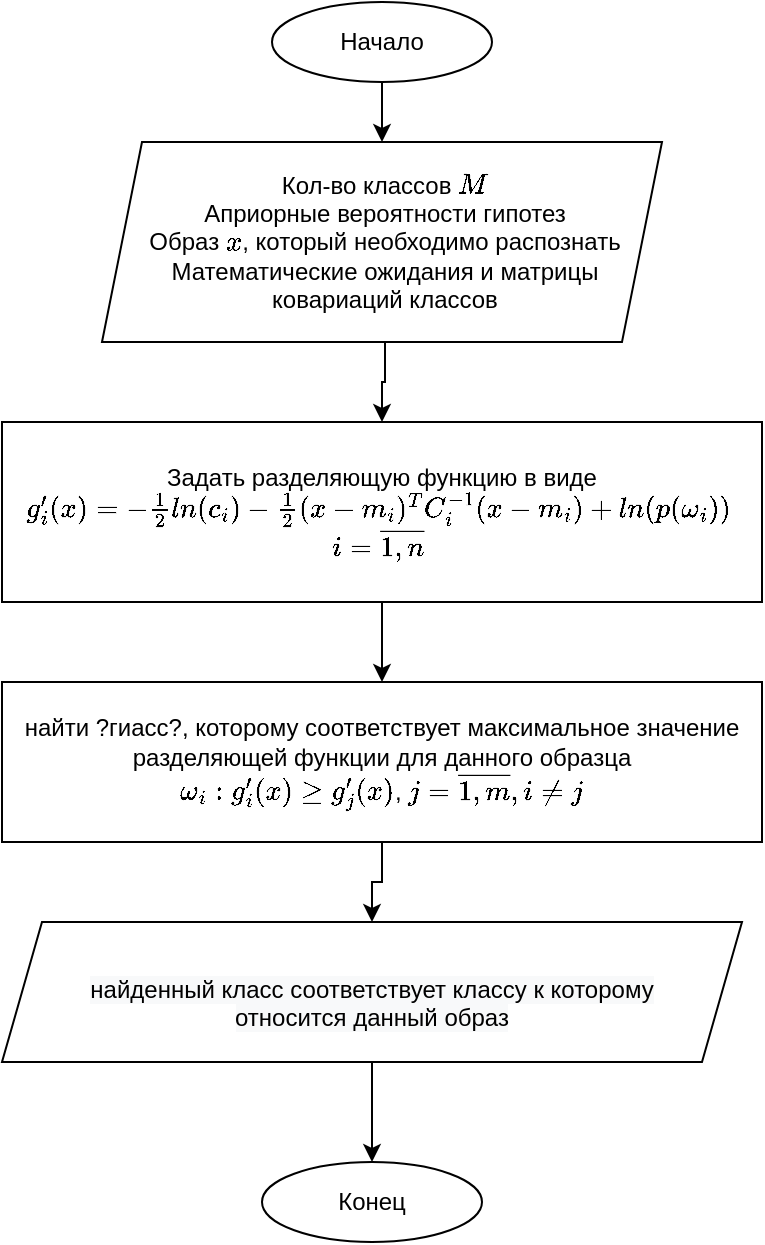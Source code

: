 <mxfile version="16.1.4" type="device"><diagram id="B98Myi7qIVIVGV0O9Yf8" name="Page-1"><mxGraphModel dx="1887" dy="1053" grid="1" gridSize="10" guides="1" tooltips="1" connect="1" arrows="1" fold="1" page="1" pageScale="1" pageWidth="827" pageHeight="1169" background="#ffffff" math="1" shadow="0"><root><mxCell id="0"/><mxCell id="1" parent="0"/><mxCell id="huDF47PdF3qLj8TZO268-3" style="edgeStyle=orthogonalEdgeStyle;rounded=0;orthogonalLoop=1;jettySize=auto;html=1;" edge="1" parent="1" source="huDF47PdF3qLj8TZO268-2" target="huDF47PdF3qLj8TZO268-4"><mxGeometry relative="1" as="geometry"><mxPoint x="386" y="220" as="targetPoint"/></mxGeometry></mxCell><mxCell id="huDF47PdF3qLj8TZO268-2" value="Начало" style="ellipse;whiteSpace=wrap;html=1;" vertex="1" parent="1"><mxGeometry x="325" y="20" width="110" height="40" as="geometry"/></mxCell><mxCell id="huDF47PdF3qLj8TZO268-9" value="" style="group" vertex="1" connectable="0" parent="1"><mxGeometry x="240" y="90" width="280" height="100" as="geometry"/></mxCell><mxCell id="huDF47PdF3qLj8TZO268-4" value="" style="shape=parallelogram;perimeter=parallelogramPerimeter;whiteSpace=wrap;html=1;fixedSize=1;perimeterSpacing=0;align=center;" vertex="1" parent="huDF47PdF3qLj8TZO268-9"><mxGeometry width="280" height="100" as="geometry"/></mxCell><mxCell id="huDF47PdF3qLj8TZO268-8" value="Кол-во классов \( M \)&lt;br&gt;&lt;div&gt;Априорные вероятности гипотез&lt;/div&gt;Образ \( x \), который необходимо распознать&lt;br&gt;Математические ожидания и матрицы ковариаций классов" style="text;html=1;strokeColor=none;fillColor=none;align=center;verticalAlign=middle;whiteSpace=wrap;rounded=0;" vertex="1" parent="huDF47PdF3qLj8TZO268-9"><mxGeometry x="20" width="243.03" height="100" as="geometry"/></mxCell><mxCell id="huDF47PdF3qLj8TZO268-14" style="edgeStyle=orthogonalEdgeStyle;rounded=0;orthogonalLoop=1;jettySize=auto;html=1;" edge="1" parent="1" source="huDF47PdF3qLj8TZO268-10" target="huDF47PdF3qLj8TZO268-12"><mxGeometry relative="1" as="geometry"/></mxCell><mxCell id="huDF47PdF3qLj8TZO268-10" value="Задать разделяющую функцию в виде&lt;br&gt;\( g'_i(x) = -\frac{1}{2} ln(c_i) - \frac{1}{2} (x-m_i)^T C_i^{-1} (x-m_i) + ln(p(\omega_i)) \)&amp;nbsp;&lt;br&gt;\( i = \overline{1,n} \)&amp;nbsp;" style="rounded=0;whiteSpace=wrap;html=1;" vertex="1" parent="1"><mxGeometry x="190" y="230" width="380" height="90" as="geometry"/></mxCell><mxCell id="huDF47PdF3qLj8TZO268-11" style="edgeStyle=orthogonalEdgeStyle;rounded=0;orthogonalLoop=1;jettySize=auto;html=1;" edge="1" parent="1" source="huDF47PdF3qLj8TZO268-8" target="huDF47PdF3qLj8TZO268-10"><mxGeometry relative="1" as="geometry"/></mxCell><mxCell id="huDF47PdF3qLj8TZO268-15" style="edgeStyle=orthogonalEdgeStyle;rounded=0;orthogonalLoop=1;jettySize=auto;html=1;" edge="1" parent="1" source="huDF47PdF3qLj8TZO268-12" target="huDF47PdF3qLj8TZO268-13"><mxGeometry relative="1" as="geometry"/></mxCell><mxCell id="huDF47PdF3qLj8TZO268-12" value="найти ?гиасс?, которому соответствует максимальное значение разделяющей функции для данного образца&lt;br&gt;\( \omega_i : g'_i (x) \geq g'_j (x) \), \( j= \overline{1,m} , i \neq j \)" style="rounded=0;whiteSpace=wrap;html=1;" vertex="1" parent="1"><mxGeometry x="190" y="360" width="380" height="80" as="geometry"/></mxCell><mxCell id="huDF47PdF3qLj8TZO268-17" style="edgeStyle=orthogonalEdgeStyle;rounded=0;orthogonalLoop=1;jettySize=auto;html=1;" edge="1" parent="1" source="huDF47PdF3qLj8TZO268-13" target="huDF47PdF3qLj8TZO268-16"><mxGeometry relative="1" as="geometry"/></mxCell><mxCell id="huDF47PdF3qLj8TZO268-13" value="" style="shape=parallelogram;perimeter=parallelogramPerimeter;whiteSpace=wrap;html=1;fixedSize=1;" vertex="1" parent="1"><mxGeometry x="190" y="480" width="370" height="70" as="geometry"/></mxCell><mxCell id="huDF47PdF3qLj8TZO268-16" value="Конец" style="ellipse;whiteSpace=wrap;html=1;" vertex="1" parent="1"><mxGeometry x="320" y="600" width="110" height="40" as="geometry"/></mxCell><mxCell id="huDF47PdF3qLj8TZO268-18" value="&lt;span style=&quot;color: rgb(0 , 0 , 0) ; font-family: &amp;#34;helvetica&amp;#34; ; font-size: 12px ; font-style: normal ; font-weight: 400 ; letter-spacing: normal ; text-indent: 0px ; text-transform: none ; word-spacing: 0px ; background-color: rgb(248 , 249 , 250) ; display: inline ; float: none&quot;&gt;найденный класс соответствует классу к которому относится данный образ&lt;/span&gt;" style="text;whiteSpace=wrap;html=1;align=center;" vertex="1" parent="1"><mxGeometry x="210" y="500" width="330" height="50" as="geometry"/></mxCell></root></mxGraphModel></diagram></mxfile>